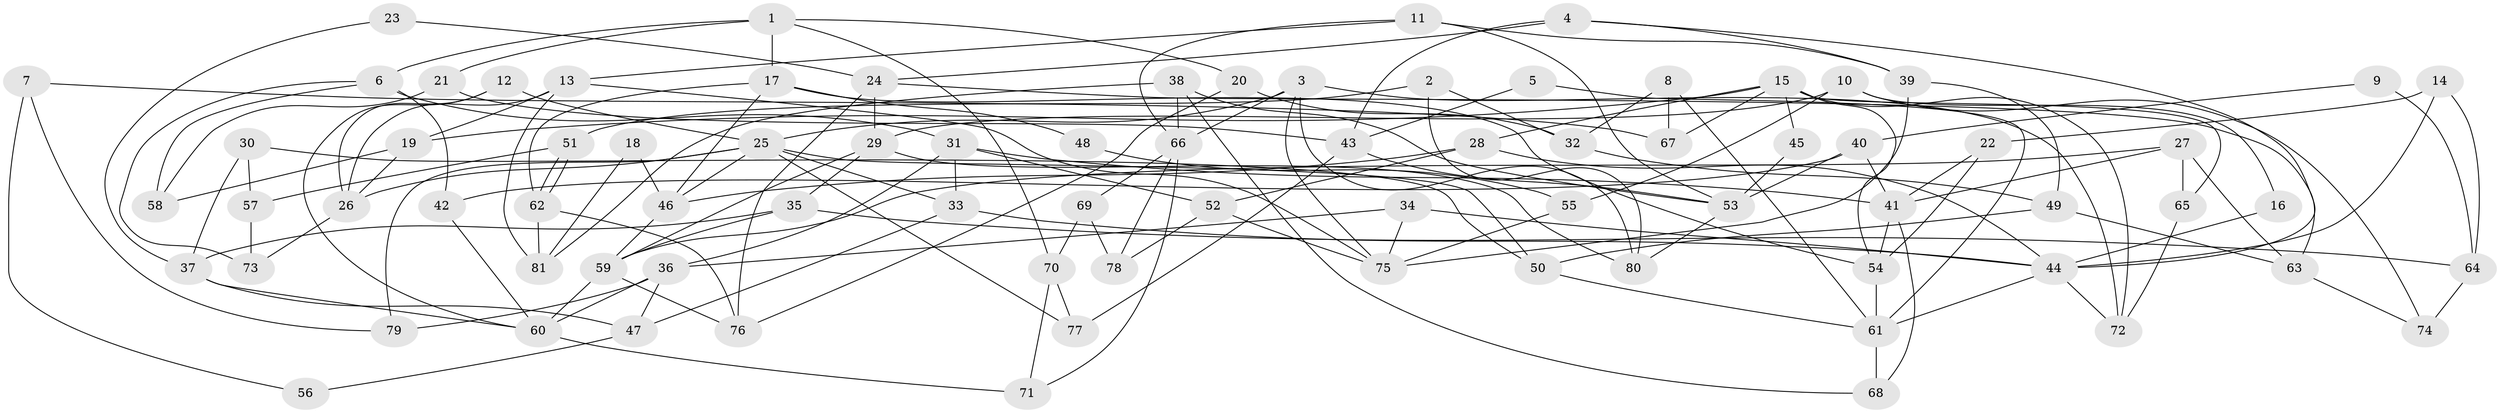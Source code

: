 // Generated by graph-tools (version 1.1) at 2025/14/03/09/25 04:14:56]
// undirected, 81 vertices, 162 edges
graph export_dot {
graph [start="1"]
  node [color=gray90,style=filled];
  1;
  2;
  3;
  4;
  5;
  6;
  7;
  8;
  9;
  10;
  11;
  12;
  13;
  14;
  15;
  16;
  17;
  18;
  19;
  20;
  21;
  22;
  23;
  24;
  25;
  26;
  27;
  28;
  29;
  30;
  31;
  32;
  33;
  34;
  35;
  36;
  37;
  38;
  39;
  40;
  41;
  42;
  43;
  44;
  45;
  46;
  47;
  48;
  49;
  50;
  51;
  52;
  53;
  54;
  55;
  56;
  57;
  58;
  59;
  60;
  61;
  62;
  63;
  64;
  65;
  66;
  67;
  68;
  69;
  70;
  71;
  72;
  73;
  74;
  75;
  76;
  77;
  78;
  79;
  80;
  81;
  1 -- 6;
  1 -- 70;
  1 -- 17;
  1 -- 20;
  1 -- 21;
  2 -- 32;
  2 -- 80;
  2 -- 51;
  3 -- 75;
  3 -- 80;
  3 -- 25;
  3 -- 66;
  3 -- 72;
  4 -- 39;
  4 -- 44;
  4 -- 24;
  4 -- 43;
  5 -- 43;
  5 -- 61;
  6 -- 31;
  6 -- 58;
  6 -- 42;
  6 -- 73;
  7 -- 79;
  7 -- 67;
  7 -- 56;
  8 -- 32;
  8 -- 61;
  8 -- 67;
  9 -- 64;
  9 -- 40;
  10 -- 74;
  10 -- 29;
  10 -- 16;
  10 -- 55;
  11 -- 66;
  11 -- 39;
  11 -- 13;
  11 -- 53;
  12 -- 26;
  12 -- 60;
  12 -- 25;
  13 -- 26;
  13 -- 19;
  13 -- 75;
  13 -- 81;
  14 -- 44;
  14 -- 22;
  14 -- 64;
  15 -- 28;
  15 -- 54;
  15 -- 19;
  15 -- 45;
  15 -- 65;
  15 -- 67;
  15 -- 72;
  16 -- 44;
  17 -- 62;
  17 -- 46;
  17 -- 48;
  17 -- 54;
  18 -- 81;
  18 -- 46;
  19 -- 26;
  19 -- 58;
  20 -- 76;
  20 -- 32;
  21 -- 43;
  21 -- 58;
  22 -- 54;
  22 -- 41;
  23 -- 24;
  23 -- 37;
  24 -- 76;
  24 -- 29;
  24 -- 63;
  25 -- 26;
  25 -- 33;
  25 -- 46;
  25 -- 50;
  25 -- 77;
  25 -- 79;
  26 -- 73;
  27 -- 41;
  27 -- 65;
  27 -- 59;
  27 -- 63;
  28 -- 46;
  28 -- 44;
  28 -- 52;
  29 -- 59;
  29 -- 35;
  29 -- 80;
  30 -- 57;
  30 -- 50;
  30 -- 37;
  31 -- 33;
  31 -- 52;
  31 -- 36;
  31 -- 41;
  32 -- 49;
  33 -- 47;
  33 -- 44;
  34 -- 36;
  34 -- 44;
  34 -- 75;
  35 -- 59;
  35 -- 37;
  35 -- 64;
  36 -- 60;
  36 -- 47;
  36 -- 79;
  37 -- 47;
  37 -- 60;
  38 -- 68;
  38 -- 53;
  38 -- 66;
  38 -- 81;
  39 -- 49;
  39 -- 75;
  40 -- 42;
  40 -- 53;
  40 -- 41;
  41 -- 54;
  41 -- 68;
  42 -- 60;
  43 -- 77;
  43 -- 53;
  44 -- 72;
  44 -- 61;
  45 -- 53;
  46 -- 59;
  47 -- 56;
  48 -- 55;
  49 -- 63;
  49 -- 50;
  50 -- 61;
  51 -- 62;
  51 -- 62;
  51 -- 57;
  52 -- 75;
  52 -- 78;
  53 -- 80;
  54 -- 61;
  55 -- 75;
  57 -- 73;
  59 -- 60;
  59 -- 76;
  60 -- 71;
  61 -- 68;
  62 -- 81;
  62 -- 76;
  63 -- 74;
  64 -- 74;
  65 -- 72;
  66 -- 69;
  66 -- 71;
  66 -- 78;
  69 -- 78;
  69 -- 70;
  70 -- 71;
  70 -- 77;
}
